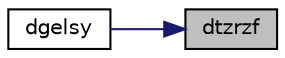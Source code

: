 digraph "dtzrzf"
{
 // LATEX_PDF_SIZE
  edge [fontname="Helvetica",fontsize="10",labelfontname="Helvetica",labelfontsize="10"];
  node [fontname="Helvetica",fontsize="10",shape=record];
  rankdir="RL";
  Node1 [label="dtzrzf",height=0.2,width=0.4,color="black", fillcolor="grey75", style="filled", fontcolor="black",tooltip="DTZRZF"];
  Node1 -> Node2 [dir="back",color="midnightblue",fontsize="10",style="solid",fontname="Helvetica"];
  Node2 [label="dgelsy",height=0.2,width=0.4,color="black", fillcolor="white", style="filled",URL="$dgelsy_8f.html#a385713b8bcdf85663ff9a45926fac423",tooltip="DGELSY solves overdetermined or underdetermined systems for GE matrices"];
}
